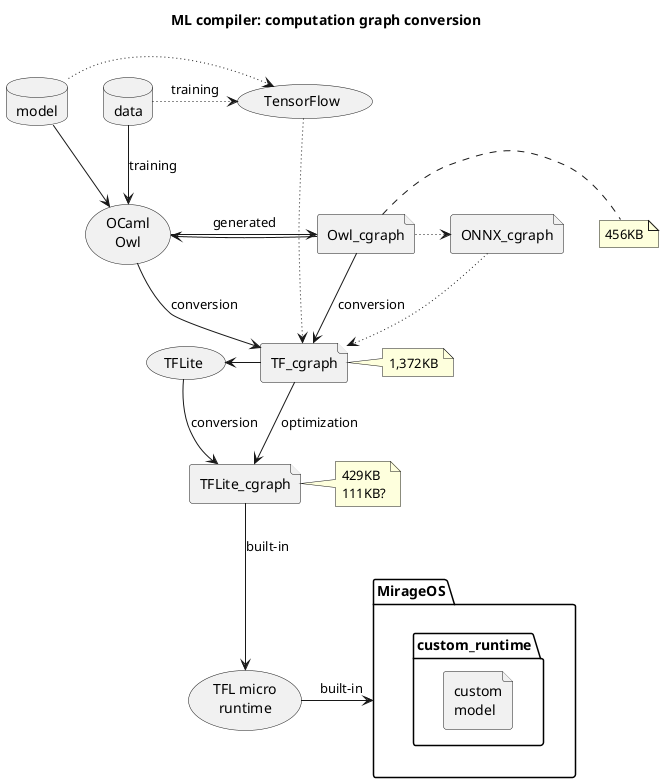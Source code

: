 @startuml
title ML compiler: computation graph conversion

database model
database data
file Owl_cgraph
note right of Owl_cgraph : 456KB
file TF_cgraph
note right of TF_cgraph : 1,372KB
file TFLite_cgraph
note right of TFLite_cgraph : 429KB\n111KB?
file ONNX_cgraph
folder MirageOS {
        folder custom_runtime {
        	file "custom\nmodel"
	}
}

Owl_cgraph -down-> TF_cgraph : conversion
Owl_cgraph .[dotted]> ONNX_cgraph
ONNX_cgraph .[dotted]> TF_cgraph
model .[dotted]> (TensorFlow)
data .[dotted]> (TensorFlow) : training
(TensorFlow) .[dotted]> TF_cgraph
TF_cgraph -down-> TFLite_cgraph : optimization
TFLite_cgraph -down-> (TFL micro\nruntime) : built-in
(TFL micro\nruntime) -> MirageOS : built-in

model -down-> (OCaml\nOwl)
data -down-> (OCaml\nOwl) : training
(OCaml\nOwl) -> Owl_cgraph : generated
(OCaml\nOwl) <- Owl_cgraph
(OCaml\nOwl) -> TF_cgraph : conversion
(TFLite) <- TF_cgraph
(TFLite) -> TFLite_cgraph : conversion

@enduml
